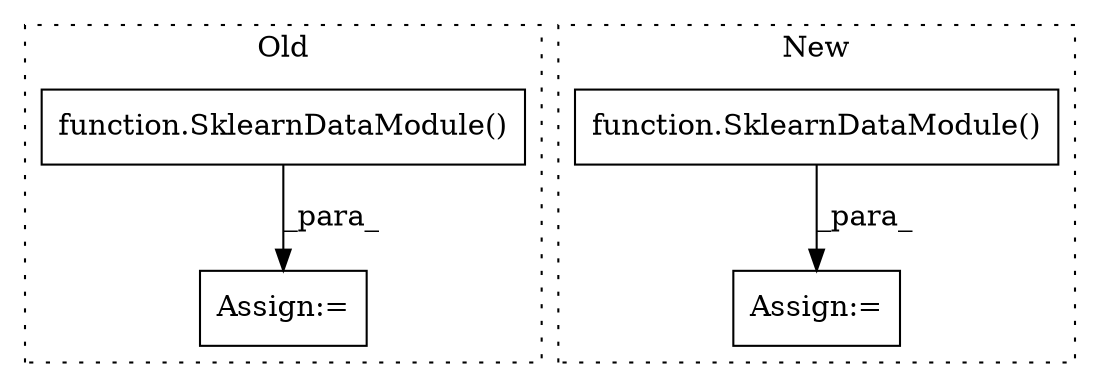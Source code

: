 digraph G {
subgraph cluster0 {
1 [label="function.SklearnDataModule()" a="75" s="4993,5015" l="18,1" shape="box"];
3 [label="Assign:=" a="68" s="4990" l="3" shape="box"];
label = "Old";
style="dotted";
}
subgraph cluster1 {
2 [label="function.SklearnDataModule()" a="75" s="5348,5370" l="18,29" shape="box"];
4 [label="Assign:=" a="68" s="5345" l="3" shape="box"];
label = "New";
style="dotted";
}
1 -> 3 [label="_para_"];
2 -> 4 [label="_para_"];
}